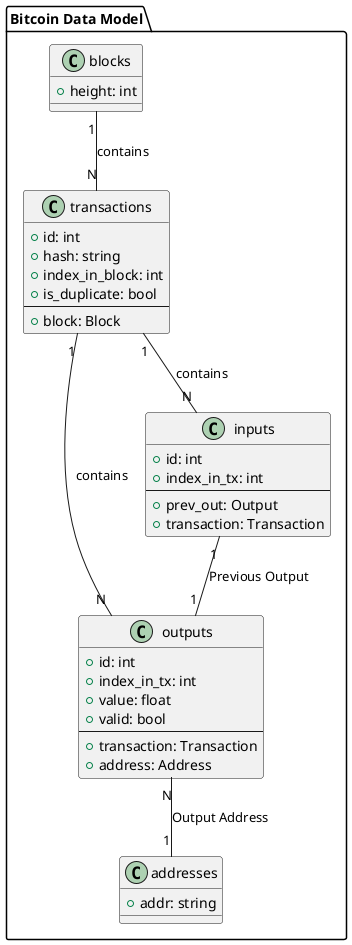 @startuml

package "Bitcoin Data Model" {

    class blocks {
        + height: int
    }

    class transactions {
        + id: int
        + hash: string
        + index_in_block: int
        + is_duplicate: bool
        ---
        + block: Block
    }

    class outputs {
        + id: int
        + index_in_tx: int
        + value: float
        + valid: bool
        ---
        + transaction: Transaction
        + address: Address
    }

    class inputs {
        + id: int
        + index_in_tx: int
        ---
        + prev_out: Output
        + transaction: Transaction
    }

    class addresses {
        + addr: string
    }

    transactions "1" -- "N" outputs : contains
    transactions "1" -- "N" inputs : contains
    blocks "1" -- "N" transactions : contains
    outputs "N" -- "1" addresses : Output Address
    inputs "1" -- "1" outputs : Previous Output

}

@enduml
